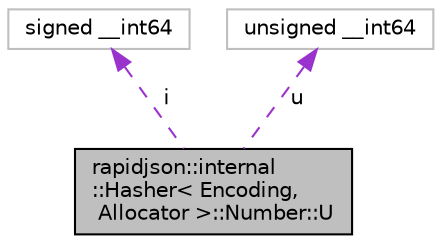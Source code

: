 digraph "rapidjson::internal::Hasher&lt; Encoding, Allocator &gt;::Number::U"
{
 // INTERACTIVE_SVG=YES
 // LATEX_PDF_SIZE
  edge [fontname="Helvetica",fontsize="10",labelfontname="Helvetica",labelfontsize="10"];
  node [fontname="Helvetica",fontsize="10",shape=record];
  Node1 [label="rapidjson::internal\l::Hasher\< Encoding,\l Allocator \>::Number::U",height=0.2,width=0.4,color="black", fillcolor="grey75", style="filled", fontcolor="black",tooltip=" "];
  Node2 -> Node1 [dir="back",color="darkorchid3",fontsize="10",style="dashed",label=" i" ,fontname="Helvetica"];
  Node2 [label="signed __int64",height=0.2,width=0.4,color="grey75", fillcolor="white", style="filled",tooltip=" "];
  Node3 -> Node1 [dir="back",color="darkorchid3",fontsize="10",style="dashed",label=" u" ,fontname="Helvetica"];
  Node3 [label="unsigned __int64",height=0.2,width=0.4,color="grey75", fillcolor="white", style="filled",tooltip=" "];
}
